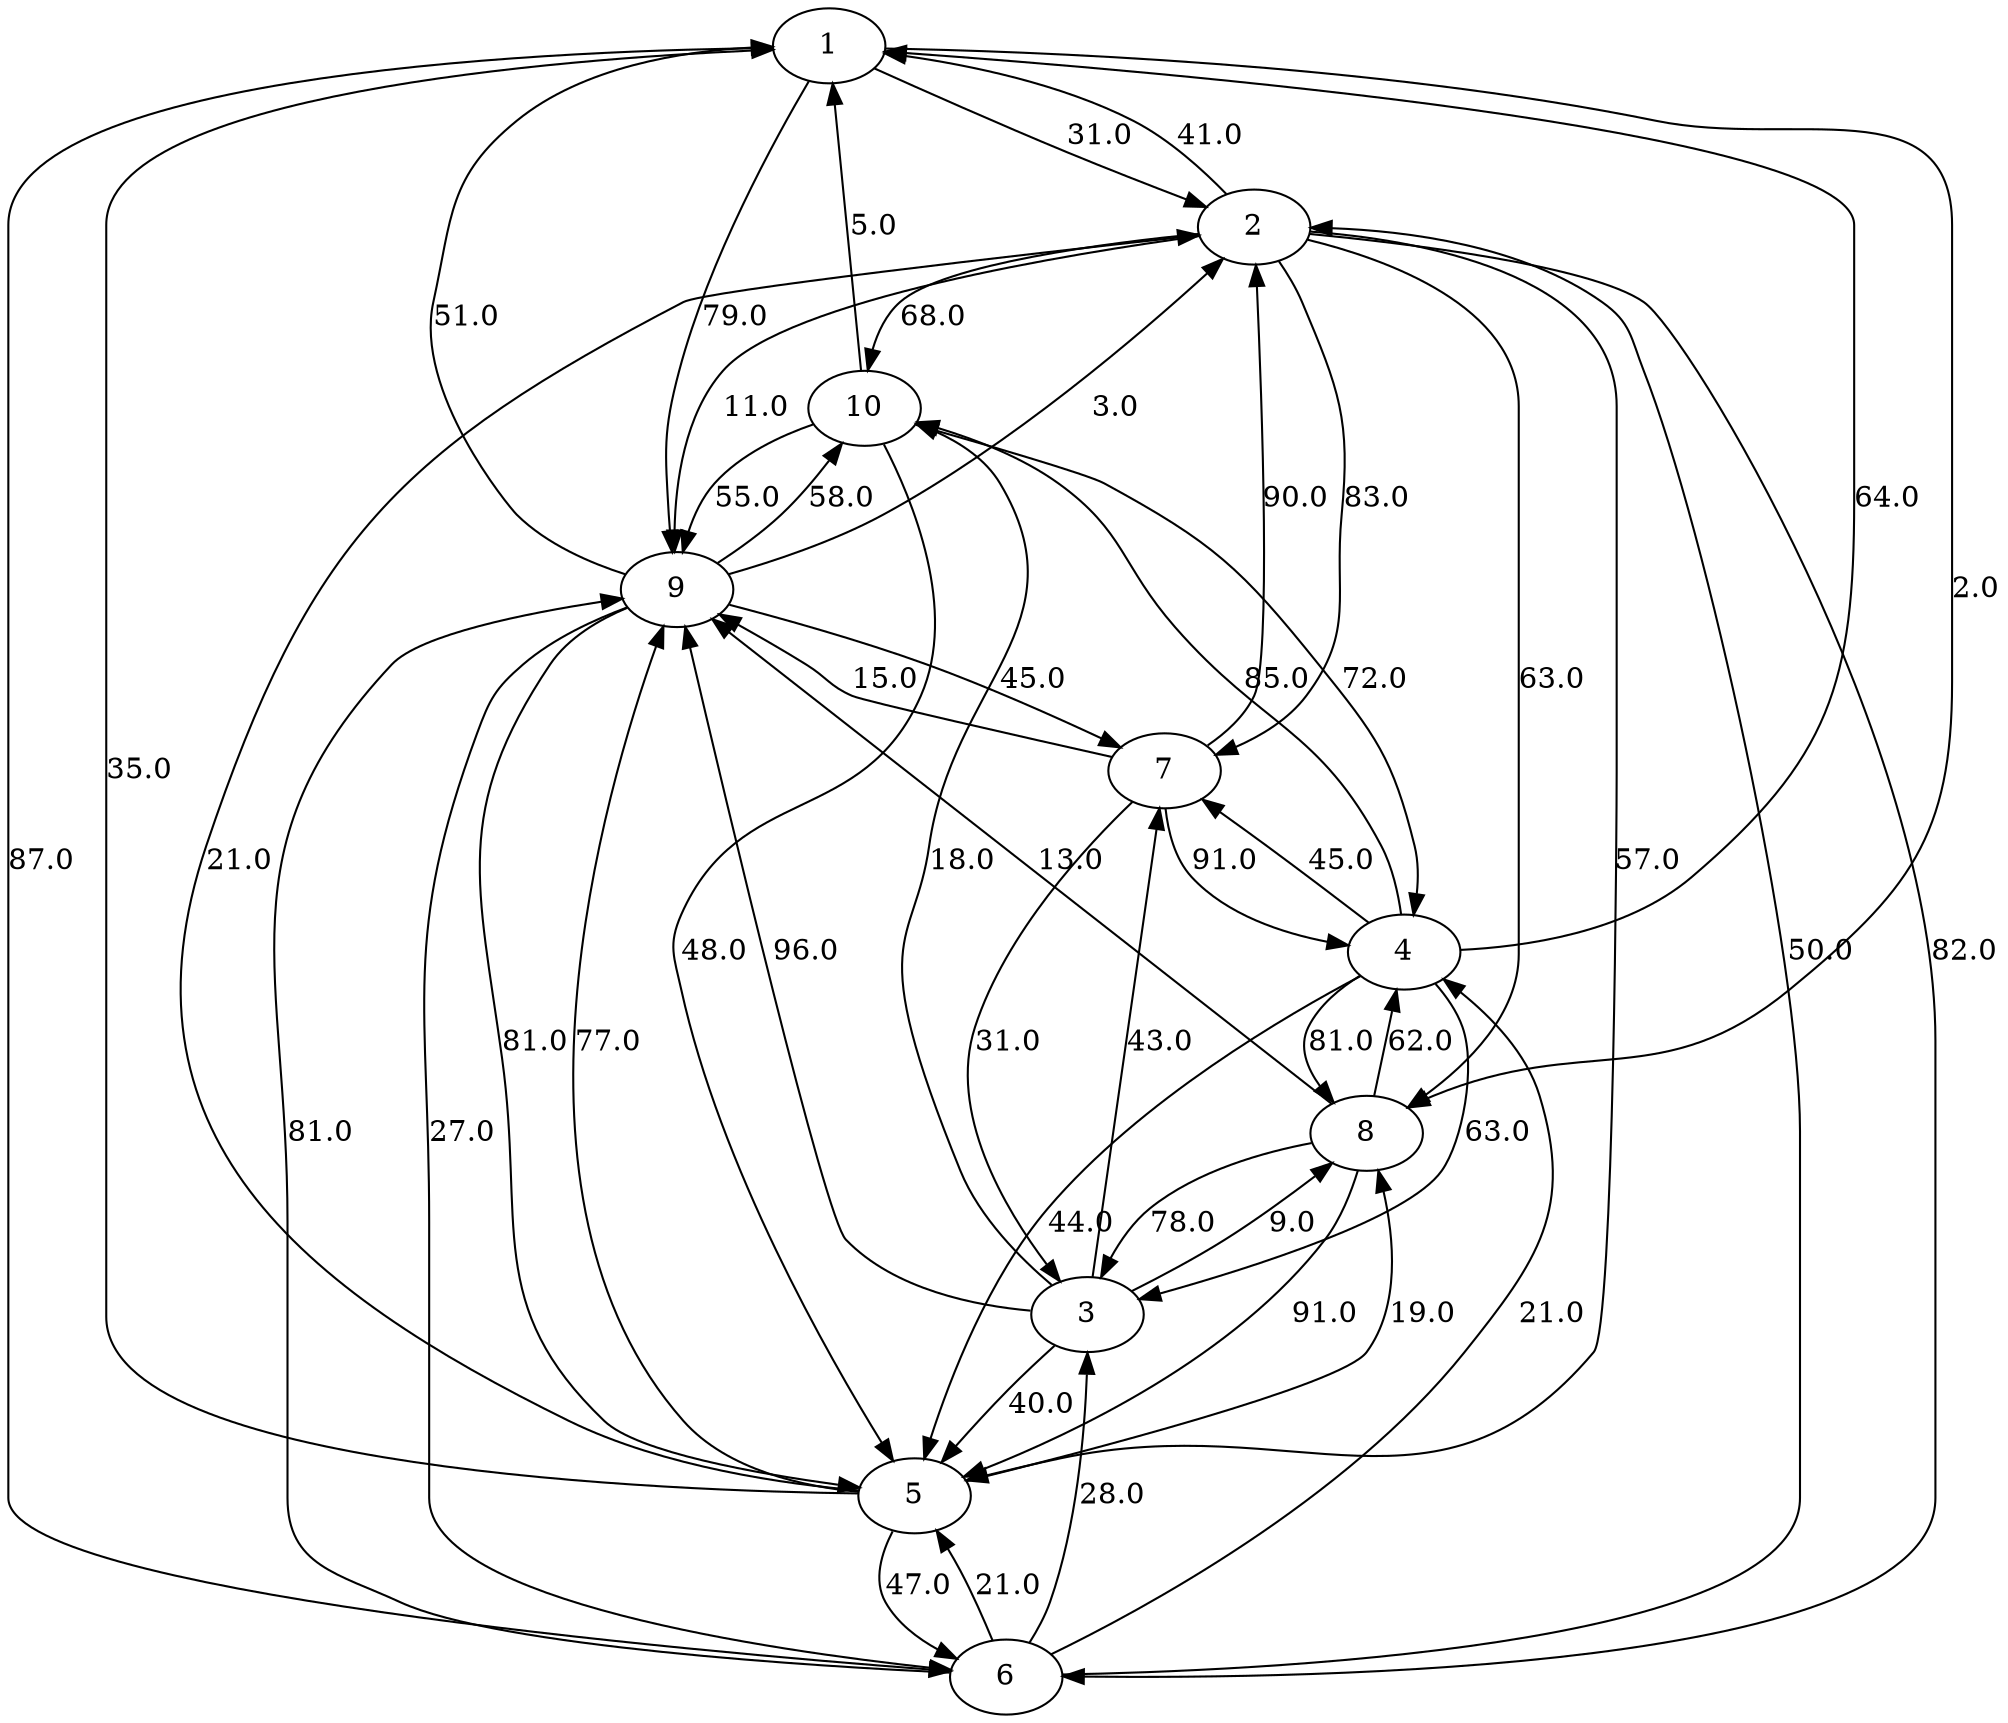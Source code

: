 strict digraph G {
  1 [ label="1" ];
  2 [ label="2" ];
  3 [ label="3" ];
  4 [ label="4" ];
  5 [ label="5" ];
  6 [ label="6" ];
  7 [ label="7" ];
  8 [ label="8" ];
  9 [ label="9" ];
  10 [ label="10" ];
  8 -> 5 [ label="91.0" ];
  10 -> 5 [ label="48.0" ];
  6 -> 9 [ label="81.0" ];
  9 -> 5 [ label="81.0" ];
  9 -> 6 [ label="27.0" ];
  1 -> 8 [ label="2.0" ];
  9 -> 1 [ label="51.0" ];
  9 -> 2 [ label="3.0" ];
  1 -> 9 [ label="79.0" ];
  2 -> 7 [ label="83.0" ];
  4 -> 10 [ label="85.0" ];
  3 -> 10 [ label="18.0" ];
  5 -> 9 [ label="77.0" ];
  2 -> 8 [ label="63.0" ];
  1 -> 2 [ label="31.0" ];
  3 -> 5 [ label="40.0" ];
  10 -> 1 [ label="5.0" ];
  4 -> 7 [ label="45.0" ];
  2 -> 9 [ label="11.0" ];
  10 -> 4 [ label="72.0" ];
  8 -> 9 [ label="13.0" ];
  1 -> 6 [ label="87.0" ];
  4 -> 8 [ label="81.0" ];
  3 -> 9 [ label="96.0" ];
  7 -> 2 [ label="90.0" ];
  7 -> 4 [ label="91.0" ];
  10 -> 9 [ label="55.0" ];
  5 -> 1 [ label="35.0" ];
  4 -> 3 [ label="63.0" ];
  6 -> 4 [ label="21.0" ];
  6 -> 2 [ label="50.0" ];
  6 -> 5 [ label="21.0" ];
  4 -> 5 [ label="44.0" ];
  2 -> 5 [ label="57.0" ];
  7 -> 3 [ label="31.0" ];
  5 -> 8 [ label="19.0" ];
  5 -> 2 [ label="21.0" ];
  9 -> 7 [ label="45.0" ];
  4 -> 1 [ label="64.0" ];
  3 -> 7 [ label="43.0" ];
  5 -> 6 [ label="47.0" ];
  3 -> 8 [ label="9.0" ];
  8 -> 4 [ label="62.0" ];
  7 -> 9 [ label="15.0" ];
  2 -> 10 [ label="68.0" ];
  2 -> 1 [ label="41.0" ];
  9 -> 10 [ label="58.0" ];
  6 -> 3 [ label="28.0" ];
  8 -> 3 [ label="78.0" ];
  2 -> 6 [ label="82.0" ];
}
